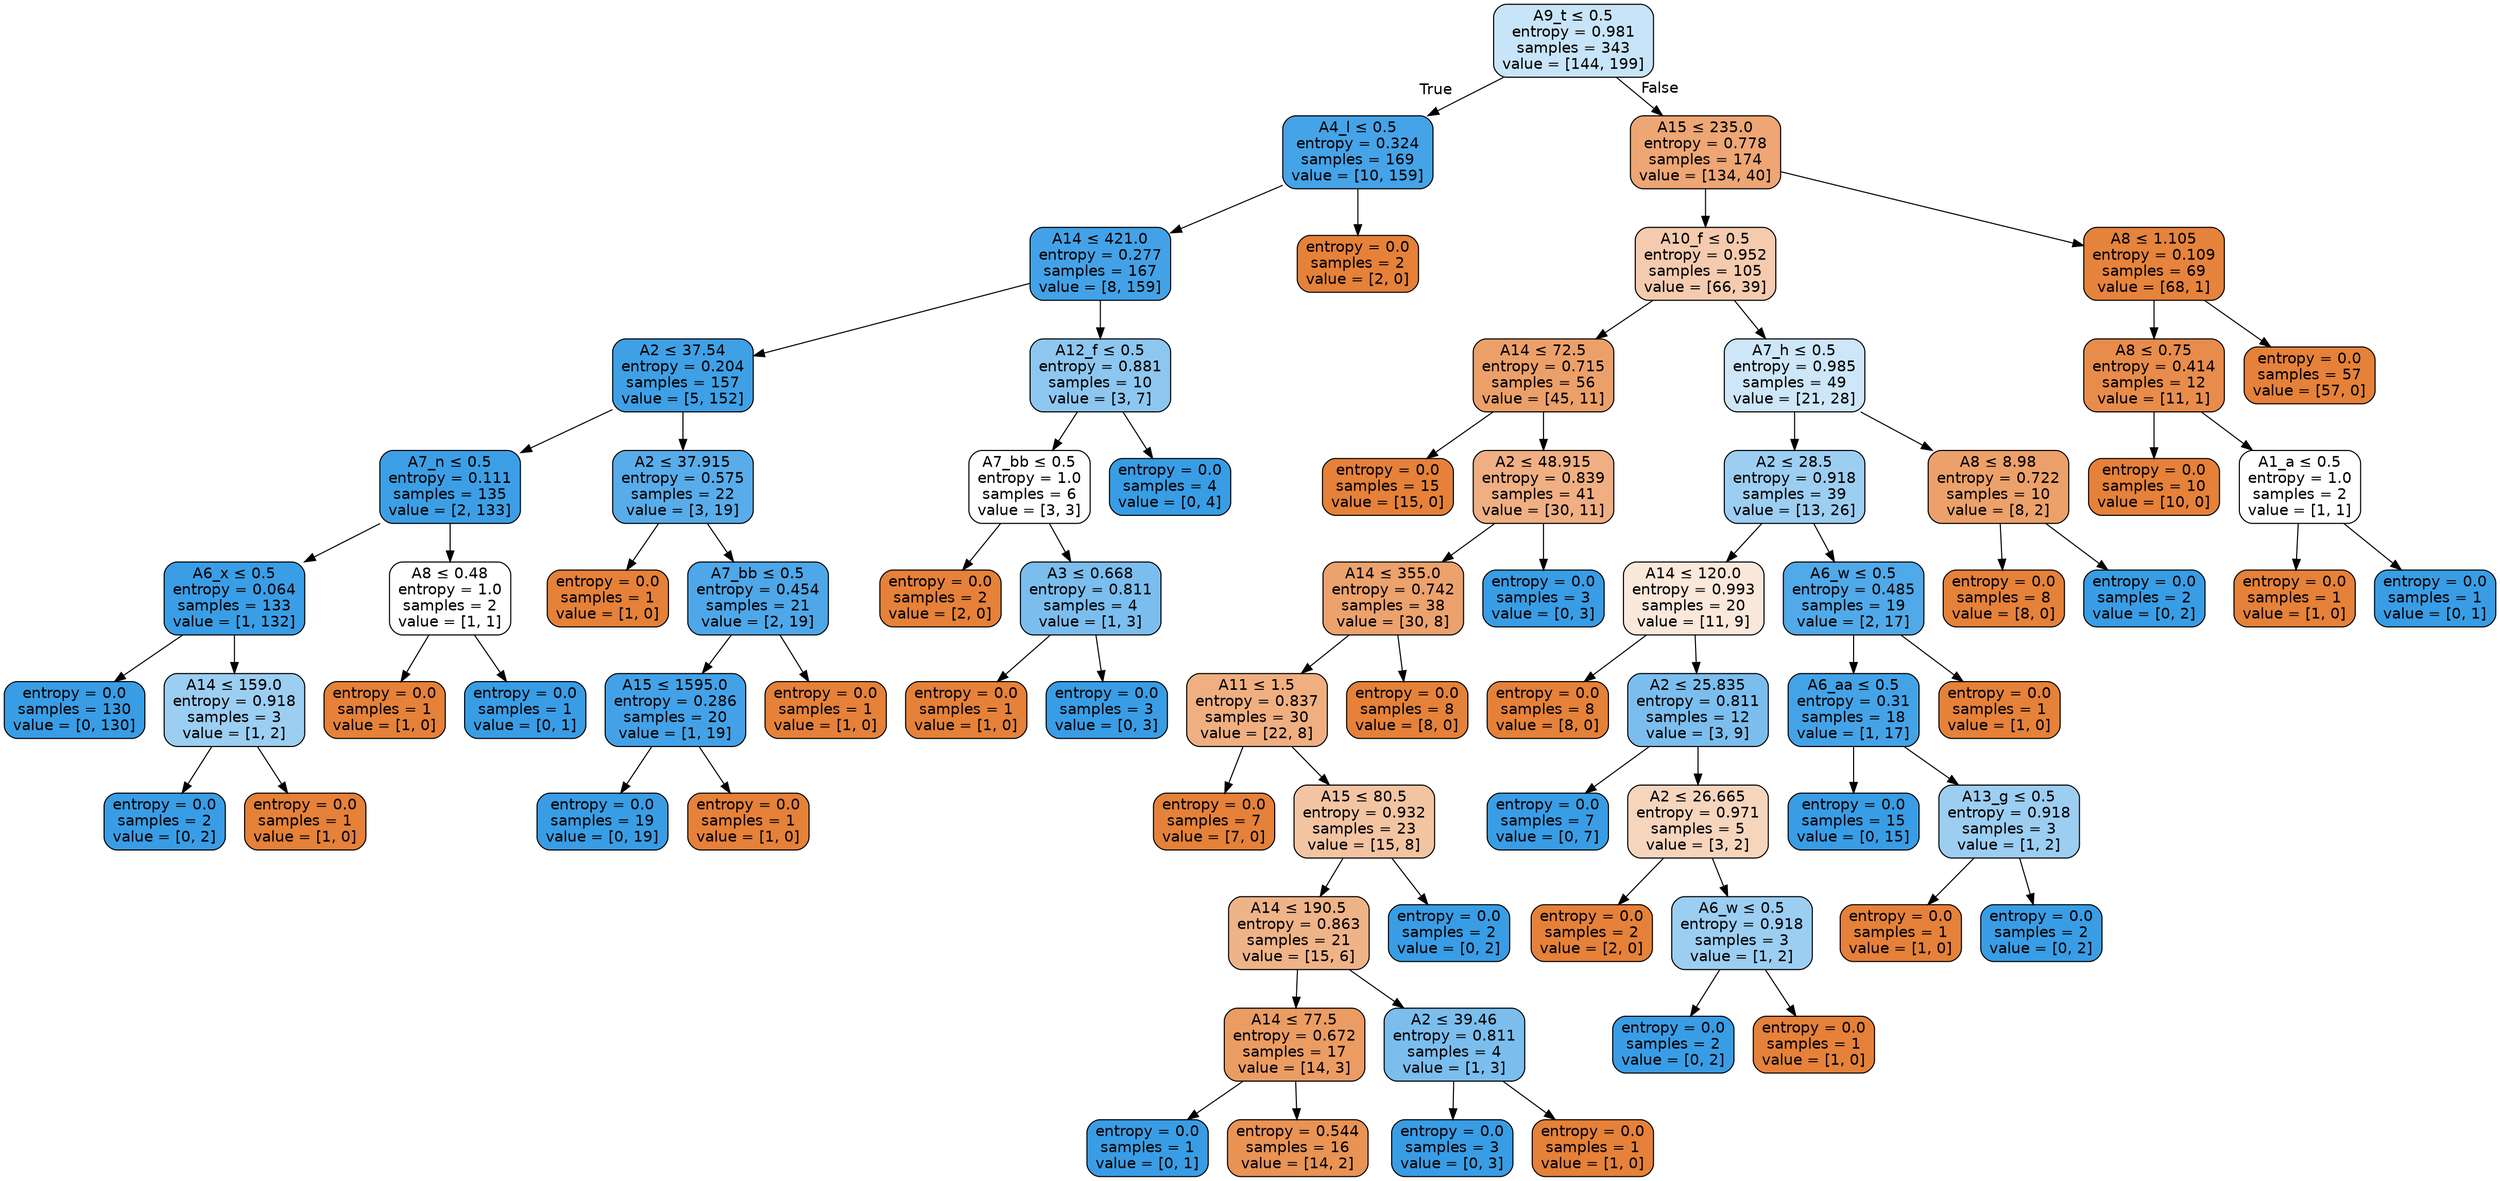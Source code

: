 digraph Tree {
node [shape=box, style="filled, rounded", color="black", fontname=helvetica] ;
edge [fontname=helvetica] ;
0 [label=<A9_t &le; 0.5<br/>entropy = 0.981<br/>samples = 343<br/>value = [144, 199]>, fillcolor="#399de546"] ;
1 [label=<A4_l &le; 0.5<br/>entropy = 0.324<br/>samples = 169<br/>value = [10, 159]>, fillcolor="#399de5ef"] ;
0 -> 1 [labeldistance=2.5, labelangle=45, headlabel="True"] ;
2 [label=<A14 &le; 421.0<br/>entropy = 0.277<br/>samples = 167<br/>value = [8, 159]>, fillcolor="#399de5f2"] ;
1 -> 2 ;
3 [label=<A2 &le; 37.54<br/>entropy = 0.204<br/>samples = 157<br/>value = [5, 152]>, fillcolor="#399de5f7"] ;
2 -> 3 ;
4 [label=<A7_n &le; 0.5<br/>entropy = 0.111<br/>samples = 135<br/>value = [2, 133]>, fillcolor="#399de5fb"] ;
3 -> 4 ;
5 [label=<A6_x &le; 0.5<br/>entropy = 0.064<br/>samples = 133<br/>value = [1, 132]>, fillcolor="#399de5fd"] ;
4 -> 5 ;
6 [label=<entropy = 0.0<br/>samples = 130<br/>value = [0, 130]>, fillcolor="#399de5ff"] ;
5 -> 6 ;
7 [label=<A14 &le; 159.0<br/>entropy = 0.918<br/>samples = 3<br/>value = [1, 2]>, fillcolor="#399de57f"] ;
5 -> 7 ;
8 [label=<entropy = 0.0<br/>samples = 2<br/>value = [0, 2]>, fillcolor="#399de5ff"] ;
7 -> 8 ;
9 [label=<entropy = 0.0<br/>samples = 1<br/>value = [1, 0]>, fillcolor="#e58139ff"] ;
7 -> 9 ;
10 [label=<A8 &le; 0.48<br/>entropy = 1.0<br/>samples = 2<br/>value = [1, 1]>, fillcolor="#e5813900"] ;
4 -> 10 ;
11 [label=<entropy = 0.0<br/>samples = 1<br/>value = [1, 0]>, fillcolor="#e58139ff"] ;
10 -> 11 ;
12 [label=<entropy = 0.0<br/>samples = 1<br/>value = [0, 1]>, fillcolor="#399de5ff"] ;
10 -> 12 ;
13 [label=<A2 &le; 37.915<br/>entropy = 0.575<br/>samples = 22<br/>value = [3, 19]>, fillcolor="#399de5d7"] ;
3 -> 13 ;
14 [label=<entropy = 0.0<br/>samples = 1<br/>value = [1, 0]>, fillcolor="#e58139ff"] ;
13 -> 14 ;
15 [label=<A7_bb &le; 0.5<br/>entropy = 0.454<br/>samples = 21<br/>value = [2, 19]>, fillcolor="#399de5e4"] ;
13 -> 15 ;
16 [label=<A15 &le; 1595.0<br/>entropy = 0.286<br/>samples = 20<br/>value = [1, 19]>, fillcolor="#399de5f2"] ;
15 -> 16 ;
17 [label=<entropy = 0.0<br/>samples = 19<br/>value = [0, 19]>, fillcolor="#399de5ff"] ;
16 -> 17 ;
18 [label=<entropy = 0.0<br/>samples = 1<br/>value = [1, 0]>, fillcolor="#e58139ff"] ;
16 -> 18 ;
19 [label=<entropy = 0.0<br/>samples = 1<br/>value = [1, 0]>, fillcolor="#e58139ff"] ;
15 -> 19 ;
20 [label=<A12_f &le; 0.5<br/>entropy = 0.881<br/>samples = 10<br/>value = [3, 7]>, fillcolor="#399de592"] ;
2 -> 20 ;
21 [label=<A7_bb &le; 0.5<br/>entropy = 1.0<br/>samples = 6<br/>value = [3, 3]>, fillcolor="#e5813900"] ;
20 -> 21 ;
22 [label=<entropy = 0.0<br/>samples = 2<br/>value = [2, 0]>, fillcolor="#e58139ff"] ;
21 -> 22 ;
23 [label=<A3 &le; 0.668<br/>entropy = 0.811<br/>samples = 4<br/>value = [1, 3]>, fillcolor="#399de5aa"] ;
21 -> 23 ;
24 [label=<entropy = 0.0<br/>samples = 1<br/>value = [1, 0]>, fillcolor="#e58139ff"] ;
23 -> 24 ;
25 [label=<entropy = 0.0<br/>samples = 3<br/>value = [0, 3]>, fillcolor="#399de5ff"] ;
23 -> 25 ;
26 [label=<entropy = 0.0<br/>samples = 4<br/>value = [0, 4]>, fillcolor="#399de5ff"] ;
20 -> 26 ;
27 [label=<entropy = 0.0<br/>samples = 2<br/>value = [2, 0]>, fillcolor="#e58139ff"] ;
1 -> 27 ;
28 [label=<A15 &le; 235.0<br/>entropy = 0.778<br/>samples = 174<br/>value = [134, 40]>, fillcolor="#e58139b3"] ;
0 -> 28 [labeldistance=2.5, labelangle=-45, headlabel="False"] ;
29 [label=<A10_f &le; 0.5<br/>entropy = 0.952<br/>samples = 105<br/>value = [66, 39]>, fillcolor="#e5813968"] ;
28 -> 29 ;
30 [label=<A14 &le; 72.5<br/>entropy = 0.715<br/>samples = 56<br/>value = [45, 11]>, fillcolor="#e58139c1"] ;
29 -> 30 ;
31 [label=<entropy = 0.0<br/>samples = 15<br/>value = [15, 0]>, fillcolor="#e58139ff"] ;
30 -> 31 ;
32 [label=<A2 &le; 48.915<br/>entropy = 0.839<br/>samples = 41<br/>value = [30, 11]>, fillcolor="#e58139a1"] ;
30 -> 32 ;
33 [label=<A14 &le; 355.0<br/>entropy = 0.742<br/>samples = 38<br/>value = [30, 8]>, fillcolor="#e58139bb"] ;
32 -> 33 ;
34 [label=<A11 &le; 1.5<br/>entropy = 0.837<br/>samples = 30<br/>value = [22, 8]>, fillcolor="#e58139a2"] ;
33 -> 34 ;
35 [label=<entropy = 0.0<br/>samples = 7<br/>value = [7, 0]>, fillcolor="#e58139ff"] ;
34 -> 35 ;
36 [label=<A15 &le; 80.5<br/>entropy = 0.932<br/>samples = 23<br/>value = [15, 8]>, fillcolor="#e5813977"] ;
34 -> 36 ;
37 [label=<A14 &le; 190.5<br/>entropy = 0.863<br/>samples = 21<br/>value = [15, 6]>, fillcolor="#e5813999"] ;
36 -> 37 ;
38 [label=<A14 &le; 77.5<br/>entropy = 0.672<br/>samples = 17<br/>value = [14, 3]>, fillcolor="#e58139c8"] ;
37 -> 38 ;
39 [label=<entropy = 0.0<br/>samples = 1<br/>value = [0, 1]>, fillcolor="#399de5ff"] ;
38 -> 39 ;
40 [label=<entropy = 0.544<br/>samples = 16<br/>value = [14, 2]>, fillcolor="#e58139db"] ;
38 -> 40 ;
41 [label=<A2 &le; 39.46<br/>entropy = 0.811<br/>samples = 4<br/>value = [1, 3]>, fillcolor="#399de5aa"] ;
37 -> 41 ;
42 [label=<entropy = 0.0<br/>samples = 3<br/>value = [0, 3]>, fillcolor="#399de5ff"] ;
41 -> 42 ;
43 [label=<entropy = 0.0<br/>samples = 1<br/>value = [1, 0]>, fillcolor="#e58139ff"] ;
41 -> 43 ;
44 [label=<entropy = 0.0<br/>samples = 2<br/>value = [0, 2]>, fillcolor="#399de5ff"] ;
36 -> 44 ;
45 [label=<entropy = 0.0<br/>samples = 8<br/>value = [8, 0]>, fillcolor="#e58139ff"] ;
33 -> 45 ;
46 [label=<entropy = 0.0<br/>samples = 3<br/>value = [0, 3]>, fillcolor="#399de5ff"] ;
32 -> 46 ;
47 [label=<A7_h &le; 0.5<br/>entropy = 0.985<br/>samples = 49<br/>value = [21, 28]>, fillcolor="#399de540"] ;
29 -> 47 ;
48 [label=<A2 &le; 28.5<br/>entropy = 0.918<br/>samples = 39<br/>value = [13, 26]>, fillcolor="#399de57f"] ;
47 -> 48 ;
49 [label=<A14 &le; 120.0<br/>entropy = 0.993<br/>samples = 20<br/>value = [11, 9]>, fillcolor="#e581392e"] ;
48 -> 49 ;
50 [label=<entropy = 0.0<br/>samples = 8<br/>value = [8, 0]>, fillcolor="#e58139ff"] ;
49 -> 50 ;
51 [label=<A2 &le; 25.835<br/>entropy = 0.811<br/>samples = 12<br/>value = [3, 9]>, fillcolor="#399de5aa"] ;
49 -> 51 ;
52 [label=<entropy = 0.0<br/>samples = 7<br/>value = [0, 7]>, fillcolor="#399de5ff"] ;
51 -> 52 ;
53 [label=<A2 &le; 26.665<br/>entropy = 0.971<br/>samples = 5<br/>value = [3, 2]>, fillcolor="#e5813955"] ;
51 -> 53 ;
54 [label=<entropy = 0.0<br/>samples = 2<br/>value = [2, 0]>, fillcolor="#e58139ff"] ;
53 -> 54 ;
55 [label=<A6_w &le; 0.5<br/>entropy = 0.918<br/>samples = 3<br/>value = [1, 2]>, fillcolor="#399de57f"] ;
53 -> 55 ;
56 [label=<entropy = 0.0<br/>samples = 2<br/>value = [0, 2]>, fillcolor="#399de5ff"] ;
55 -> 56 ;
57 [label=<entropy = 0.0<br/>samples = 1<br/>value = [1, 0]>, fillcolor="#e58139ff"] ;
55 -> 57 ;
58 [label=<A6_w &le; 0.5<br/>entropy = 0.485<br/>samples = 19<br/>value = [2, 17]>, fillcolor="#399de5e1"] ;
48 -> 58 ;
59 [label=<A6_aa &le; 0.5<br/>entropy = 0.31<br/>samples = 18<br/>value = [1, 17]>, fillcolor="#399de5f0"] ;
58 -> 59 ;
60 [label=<entropy = 0.0<br/>samples = 15<br/>value = [0, 15]>, fillcolor="#399de5ff"] ;
59 -> 60 ;
61 [label=<A13_g &le; 0.5<br/>entropy = 0.918<br/>samples = 3<br/>value = [1, 2]>, fillcolor="#399de57f"] ;
59 -> 61 ;
62 [label=<entropy = 0.0<br/>samples = 1<br/>value = [1, 0]>, fillcolor="#e58139ff"] ;
61 -> 62 ;
63 [label=<entropy = 0.0<br/>samples = 2<br/>value = [0, 2]>, fillcolor="#399de5ff"] ;
61 -> 63 ;
64 [label=<entropy = 0.0<br/>samples = 1<br/>value = [1, 0]>, fillcolor="#e58139ff"] ;
58 -> 64 ;
65 [label=<A8 &le; 8.98<br/>entropy = 0.722<br/>samples = 10<br/>value = [8, 2]>, fillcolor="#e58139bf"] ;
47 -> 65 ;
66 [label=<entropy = 0.0<br/>samples = 8<br/>value = [8, 0]>, fillcolor="#e58139ff"] ;
65 -> 66 ;
67 [label=<entropy = 0.0<br/>samples = 2<br/>value = [0, 2]>, fillcolor="#399de5ff"] ;
65 -> 67 ;
68 [label=<A8 &le; 1.105<br/>entropy = 0.109<br/>samples = 69<br/>value = [68, 1]>, fillcolor="#e58139fb"] ;
28 -> 68 ;
69 [label=<A8 &le; 0.75<br/>entropy = 0.414<br/>samples = 12<br/>value = [11, 1]>, fillcolor="#e58139e8"] ;
68 -> 69 ;
70 [label=<entropy = 0.0<br/>samples = 10<br/>value = [10, 0]>, fillcolor="#e58139ff"] ;
69 -> 70 ;
71 [label=<A1_a &le; 0.5<br/>entropy = 1.0<br/>samples = 2<br/>value = [1, 1]>, fillcolor="#e5813900"] ;
69 -> 71 ;
72 [label=<entropy = 0.0<br/>samples = 1<br/>value = [1, 0]>, fillcolor="#e58139ff"] ;
71 -> 72 ;
73 [label=<entropy = 0.0<br/>samples = 1<br/>value = [0, 1]>, fillcolor="#399de5ff"] ;
71 -> 73 ;
74 [label=<entropy = 0.0<br/>samples = 57<br/>value = [57, 0]>, fillcolor="#e58139ff"] ;
68 -> 74 ;
}